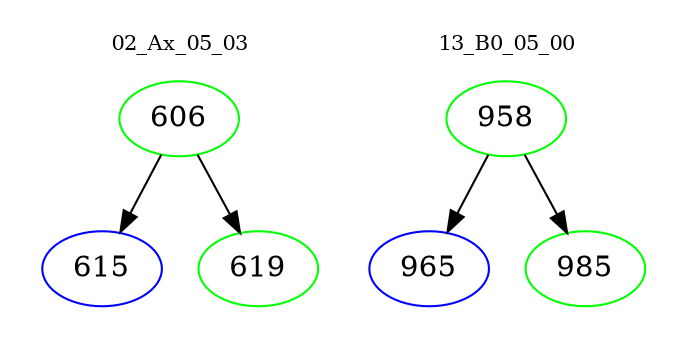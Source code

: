digraph{
subgraph cluster_0 {
color = white
label = "02_Ax_05_03";
fontsize=10;
T0_606 [label="606", color="green"]
T0_606 -> T0_615 [color="black"]
T0_615 [label="615", color="blue"]
T0_606 -> T0_619 [color="black"]
T0_619 [label="619", color="green"]
}
subgraph cluster_1 {
color = white
label = "13_B0_05_00";
fontsize=10;
T1_958 [label="958", color="green"]
T1_958 -> T1_965 [color="black"]
T1_965 [label="965", color="blue"]
T1_958 -> T1_985 [color="black"]
T1_985 [label="985", color="green"]
}
}
